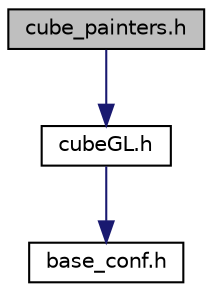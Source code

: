 digraph "cube_painters.h"
{
 // LATEX_PDF_SIZE
  edge [fontname="Helvetica",fontsize="10",labelfontname="Helvetica",labelfontsize="10"];
  node [fontname="Helvetica",fontsize="10",shape=record];
  Node1 [label="cube_painters.h",height=0.2,width=0.4,color="black", fillcolor="grey75", style="filled", fontcolor="black",tooltip="Бібліотека CubePainers – містить реалізацію всіх анаміційних можливостей кубика."];
  Node1 -> Node2 [color="midnightblue",fontsize="10",style="solid"];
  Node2 [label="cubeGL.h",height=0.2,width=0.4,color="black", fillcolor="white", style="filled",URL="$cube_g_l_8h.html",tooltip="Бібліотека CubeGL – бібліотека для спрощення рисування та підготовки до відображення анімації на куби..."];
  Node2 -> Node3 [color="midnightblue",fontsize="10",style="solid"];
  Node3 [label="base_conf.h",height=0.2,width=0.4,color="black", fillcolor="white", style="filled",URL="$base__conf_8h.html",tooltip="Файл базових налаштувань. Містить основні параматри налаштувань для роботи з кубиком...."];
}

